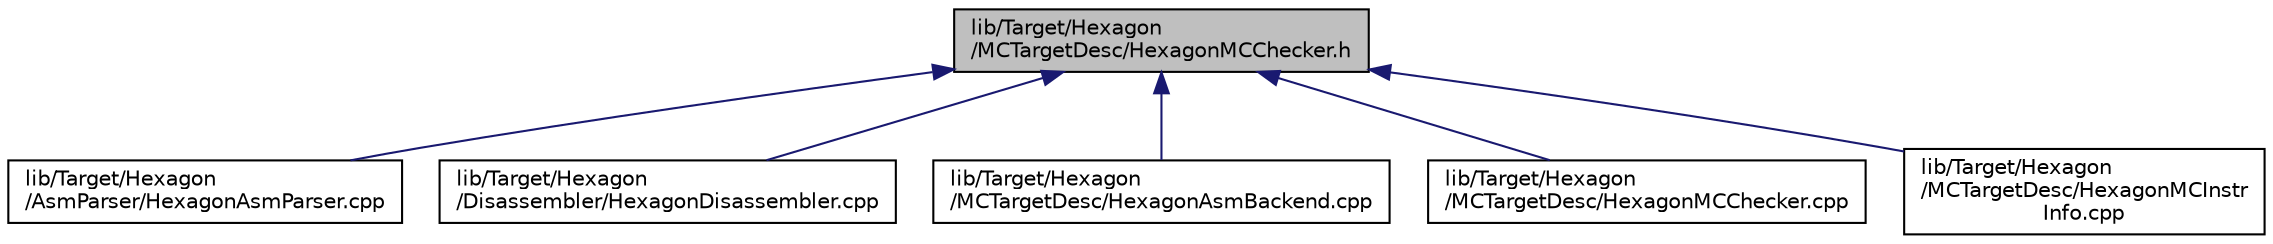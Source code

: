digraph "lib/Target/Hexagon/MCTargetDesc/HexagonMCChecker.h"
{
 // LATEX_PDF_SIZE
  bgcolor="transparent";
  edge [fontname="Helvetica",fontsize="10",labelfontname="Helvetica",labelfontsize="10"];
  node [fontname="Helvetica",fontsize="10",shape=record];
  Node1 [label="lib/Target/Hexagon\l/MCTargetDesc/HexagonMCChecker.h",height=0.2,width=0.4,color="black", fillcolor="grey75", style="filled", fontcolor="black",tooltip=" "];
  Node1 -> Node2 [dir="back",color="midnightblue",fontsize="10",style="solid",fontname="Helvetica"];
  Node2 [label="lib/Target/Hexagon\l/AsmParser/HexagonAsmParser.cpp",height=0.2,width=0.4,color="black",URL="$HexagonAsmParser_8cpp.html",tooltip=" "];
  Node1 -> Node3 [dir="back",color="midnightblue",fontsize="10",style="solid",fontname="Helvetica"];
  Node3 [label="lib/Target/Hexagon\l/Disassembler/HexagonDisassembler.cpp",height=0.2,width=0.4,color="black",URL="$HexagonDisassembler_8cpp.html",tooltip=" "];
  Node1 -> Node4 [dir="back",color="midnightblue",fontsize="10",style="solid",fontname="Helvetica"];
  Node4 [label="lib/Target/Hexagon\l/MCTargetDesc/HexagonAsmBackend.cpp",height=0.2,width=0.4,color="black",URL="$HexagonAsmBackend_8cpp.html",tooltip=" "];
  Node1 -> Node5 [dir="back",color="midnightblue",fontsize="10",style="solid",fontname="Helvetica"];
  Node5 [label="lib/Target/Hexagon\l/MCTargetDesc/HexagonMCChecker.cpp",height=0.2,width=0.4,color="black",URL="$HexagonMCChecker_8cpp.html",tooltip=" "];
  Node1 -> Node6 [dir="back",color="midnightblue",fontsize="10",style="solid",fontname="Helvetica"];
  Node6 [label="lib/Target/Hexagon\l/MCTargetDesc/HexagonMCInstr\lInfo.cpp",height=0.2,width=0.4,color="black",URL="$HexagonMCInstrInfo_8cpp.html",tooltip=" "];
}
